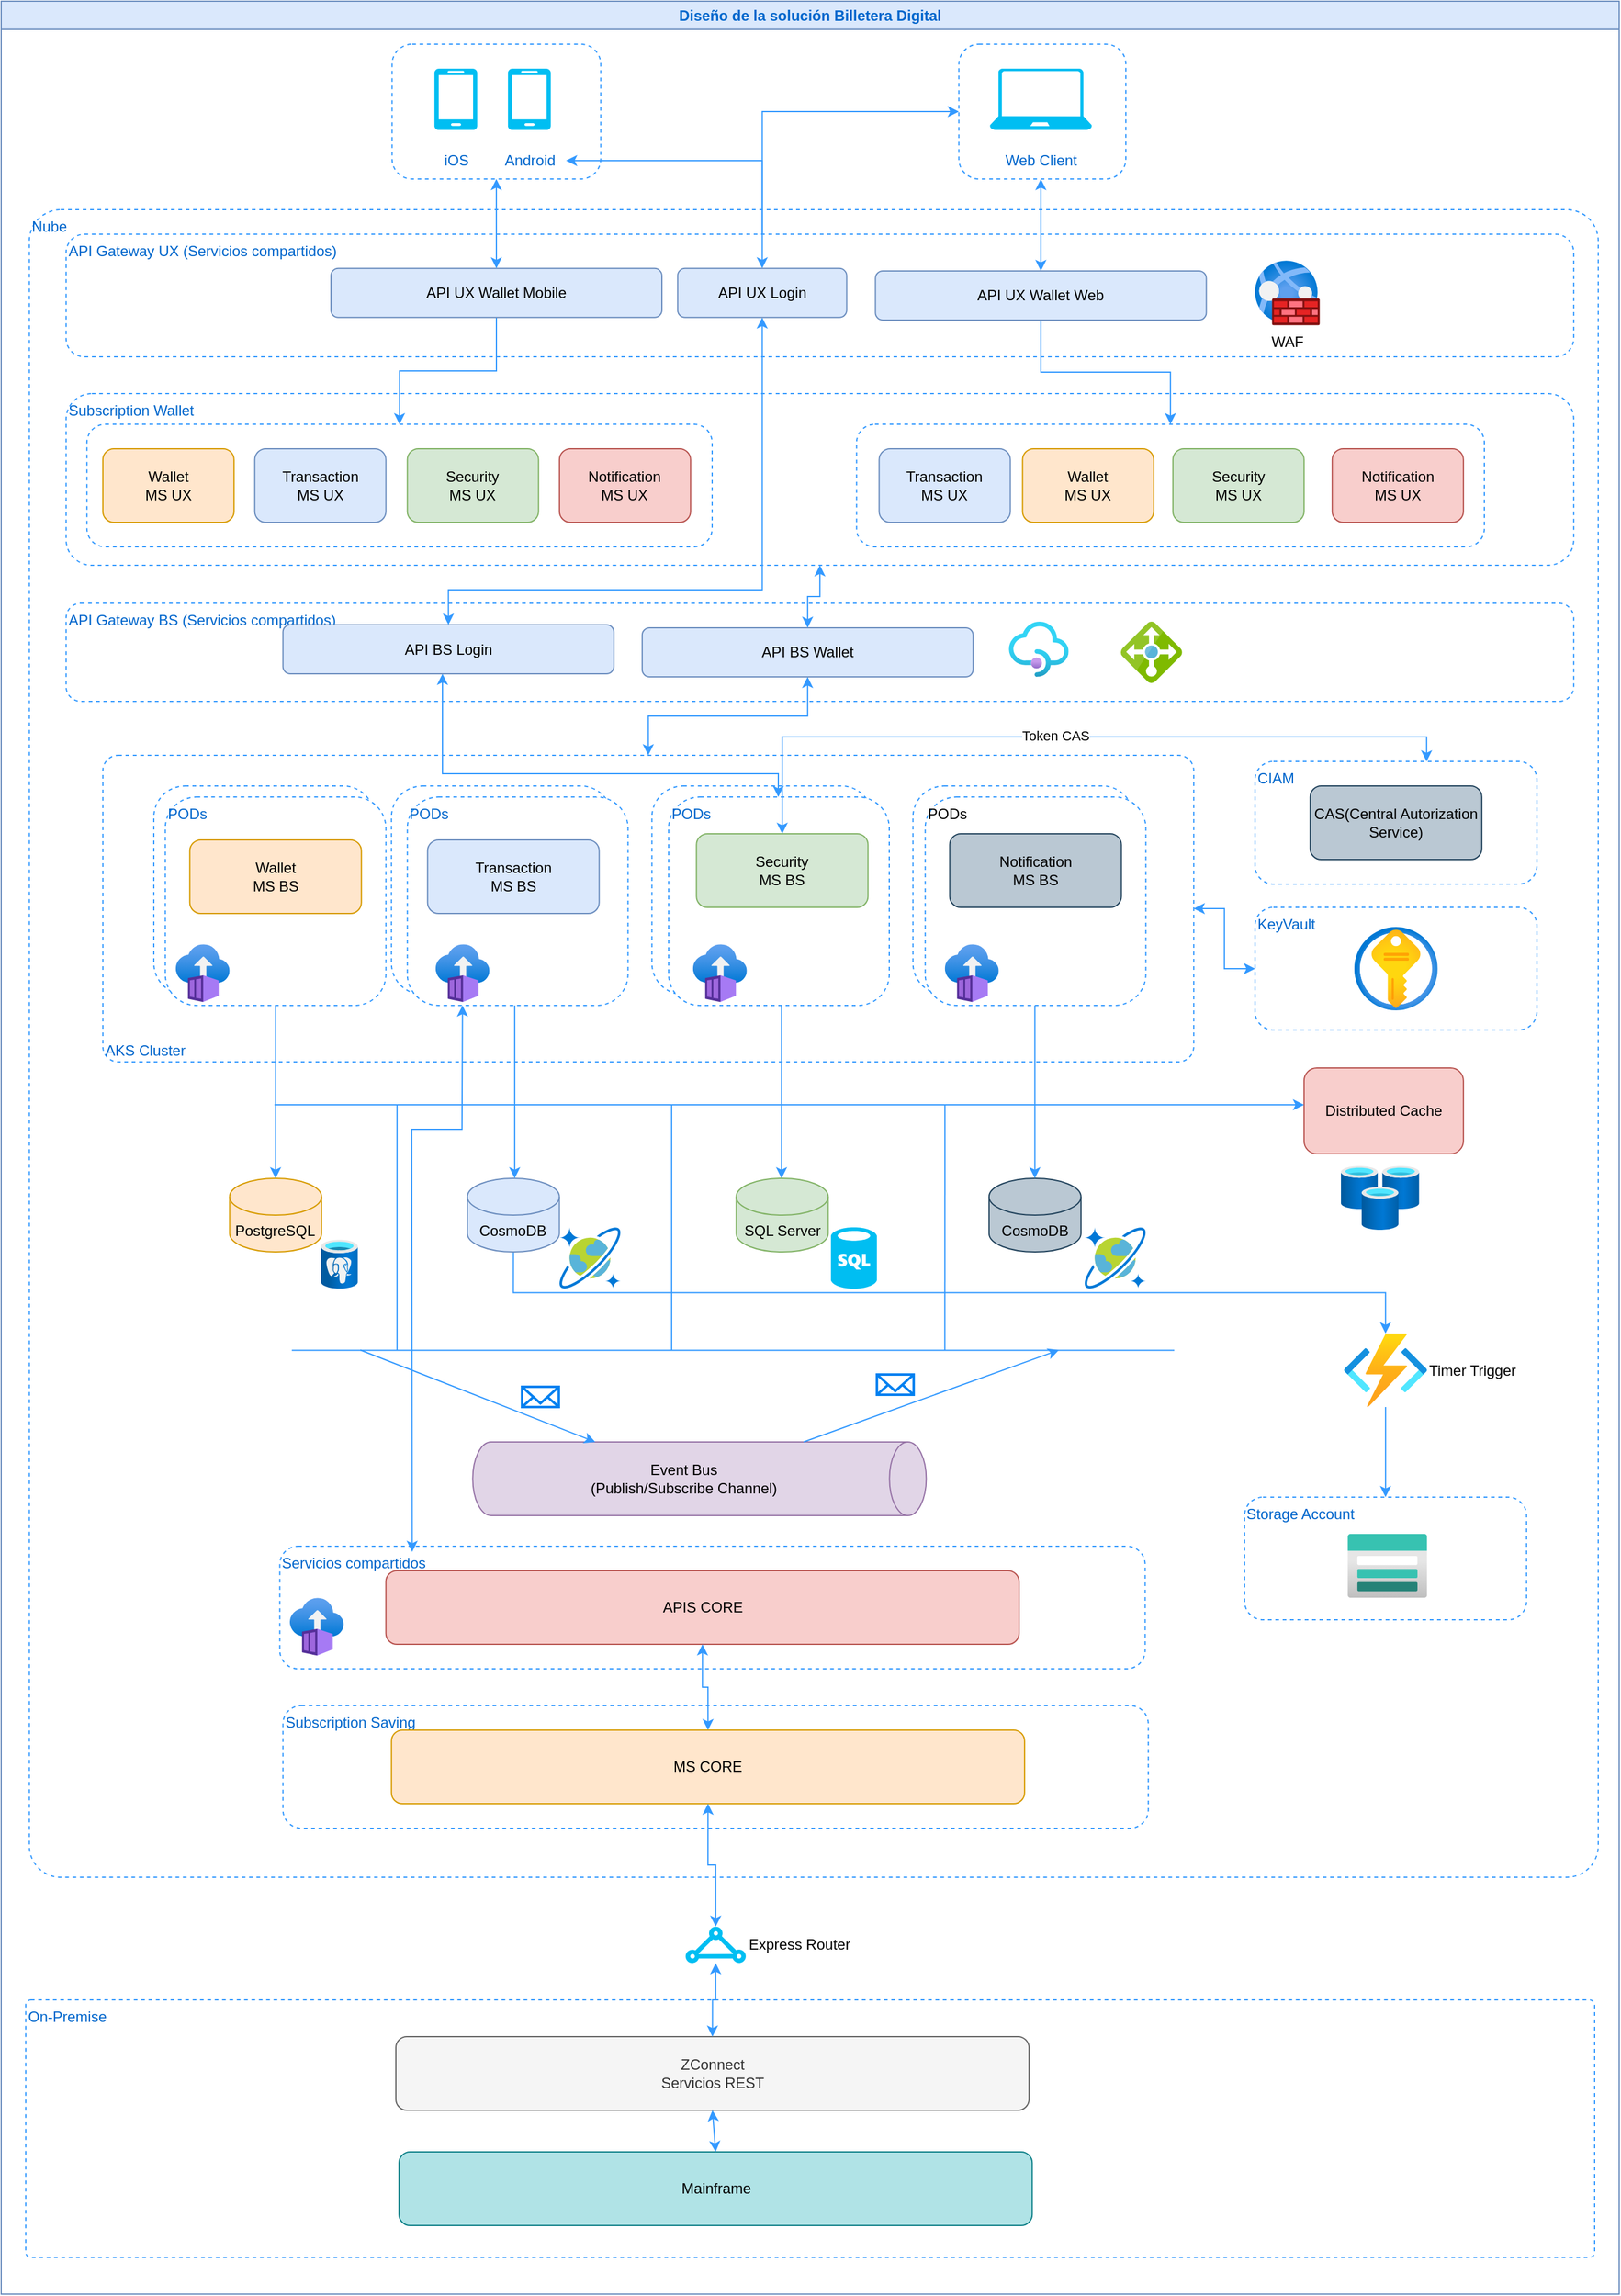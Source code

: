 <mxfile>
    <diagram name="Página-1" id="RIEEq9NSBeRir77tMhl3">
        <mxGraphModel dx="2555" dy="1030" grid="1" gridSize="10" guides="1" tooltips="1" connect="1" arrows="1" fold="1" page="1" pageScale="1" pageWidth="827" pageHeight="1169" math="0" shadow="0">
            <root>
                <mxCell id="0"/>
                <mxCell id="1" parent="0"/>
                <mxCell id="RMw8YCrxrhKPK7vOaBMo-37" value="Nube" style="rounded=1;whiteSpace=wrap;html=1;align=left;verticalAlign=top;fontColor=#0066CC;dashed=1;strokeColor=#3399FF;arcSize=2;" parent="1" vertex="1">
                    <mxGeometry x="32.92" y="180" width="1280" height="1360" as="geometry"/>
                </mxCell>
                <mxCell id="RMw8YCrxrhKPK7vOaBMo-17" value="Subscription Wallet" style="rounded=1;whiteSpace=wrap;html=1;align=left;verticalAlign=top;fontColor=#0066CC;dashed=1;strokeColor=#3399FF;" parent="1" vertex="1">
                    <mxGeometry x="62.92" y="330" width="1230" height="140" as="geometry"/>
                </mxCell>
                <mxCell id="RMw8YCrxrhKPK7vOaBMo-154" value="" style="rounded=1;whiteSpace=wrap;html=1;strokeColor=#3399FF;dashed=1;" parent="1" vertex="1">
                    <mxGeometry x="707.84" y="355" width="512.16" height="100" as="geometry"/>
                </mxCell>
                <mxCell id="RMw8YCrxrhKPK7vOaBMo-153" value="" style="rounded=1;whiteSpace=wrap;html=1;strokeColor=#3399FF;dashed=1;align=left;" parent="1" vertex="1">
                    <mxGeometry x="79.92" y="355" width="510.08" height="100" as="geometry"/>
                </mxCell>
                <mxCell id="RMw8YCrxrhKPK7vOaBMo-118" style="edgeStyle=orthogonalEdgeStyle;rounded=0;orthogonalLoop=1;jettySize=auto;html=1;exitX=0;exitY=0.5;exitDx=0;exitDy=0;entryX=1;entryY=0.5;entryDx=0;entryDy=0;startArrow=classic;startFill=1;strokeColor=#3399FF;" parent="1" source="RMw8YCrxrhKPK7vOaBMo-117" target="RMw8YCrxrhKPK7vOaBMo-61" edge="1">
                    <mxGeometry relative="1" as="geometry"/>
                </mxCell>
                <mxCell id="RMw8YCrxrhKPK7vOaBMo-117" value="KeyVault" style="rounded=1;whiteSpace=wrap;html=1;align=left;verticalAlign=top;fontColor=#0066CC;dashed=1;strokeColor=#3399FF;fillColor=default;" parent="1" vertex="1">
                    <mxGeometry x="1032.92" y="749" width="230" height="100" as="geometry"/>
                </mxCell>
                <mxCell id="RMw8YCrxrhKPK7vOaBMo-61" value="AKS Cluster" style="rounded=1;whiteSpace=wrap;html=1;align=left;verticalAlign=bottom;fontColor=#0066CC;dashed=1;strokeColor=#3399FF;arcSize=5;" parent="1" vertex="1">
                    <mxGeometry x="92.92" y="625" width="890" height="250" as="geometry"/>
                </mxCell>
                <mxCell id="RMw8YCrxrhKPK7vOaBMo-60" value="" style="rounded=1;whiteSpace=wrap;html=1;align=left;verticalAlign=top;fontColor=#0066CC;dashed=1;strokeColor=#3399FF;fillColor=none;" parent="1" vertex="1">
                    <mxGeometry x="134.5" y="650" width="180" height="170" as="geometry"/>
                </mxCell>
                <mxCell id="RMw8YCrxrhKPK7vOaBMo-59" value="" style="rounded=1;whiteSpace=wrap;html=1;align=left;verticalAlign=top;fontColor=#0066CC;dashed=1;strokeColor=#3399FF;fillColor=none;" parent="1" vertex="1">
                    <mxGeometry x="328.34" y="650" width="180" height="170" as="geometry"/>
                </mxCell>
                <mxCell id="RMw8YCrxrhKPK7vOaBMo-58" value="" style="rounded=1;whiteSpace=wrap;html=1;align=left;verticalAlign=top;fontColor=#0066CC;dashed=1;strokeColor=#3399FF;fillColor=none;" parent="1" vertex="1">
                    <mxGeometry x="540.84" y="650" width="180" height="170" as="geometry"/>
                </mxCell>
                <mxCell id="RMw8YCrxrhKPK7vOaBMo-57" value="" style="rounded=1;whiteSpace=wrap;html=1;align=left;verticalAlign=top;fontColor=#0066CC;dashed=1;strokeColor=#3399FF;fillColor=none;" parent="1" vertex="1">
                    <mxGeometry x="753.84" y="650" width="180" height="170" as="geometry"/>
                </mxCell>
                <mxCell id="RMw8YCrxrhKPK7vOaBMo-48" value="PODs" style="rounded=1;whiteSpace=wrap;html=1;align=left;verticalAlign=top;fontColor=#0066CC;dashed=1;strokeColor=#3399FF;fillColor=#FFFFFF;" parent="1" vertex="1">
                    <mxGeometry x="554.5" y="659" width="180" height="170" as="geometry"/>
                </mxCell>
                <mxCell id="RMw8YCrxrhKPK7vOaBMo-49" value="PODs" style="rounded=1;whiteSpace=wrap;html=1;align=left;verticalAlign=top;dashed=1;strokeColor=#3399ff;" parent="1" vertex="1">
                    <mxGeometry x="763.84" y="659" width="180" height="170" as="geometry"/>
                </mxCell>
                <mxCell id="RMw8YCrxrhKPK7vOaBMo-47" value="PODs" style="rounded=1;whiteSpace=wrap;html=1;align=left;verticalAlign=top;fontColor=#0066CC;dashed=1;strokeColor=#3399FF;fillColor=default;" parent="1" vertex="1">
                    <mxGeometry x="341.34" y="659" width="180" height="170" as="geometry"/>
                </mxCell>
                <mxCell id="RMw8YCrxrhKPK7vOaBMo-46" value="PODs" style="rounded=1;whiteSpace=wrap;html=1;align=left;verticalAlign=top;fontColor=#0066CC;dashed=1;strokeColor=#3399FF;fillColor=default;" parent="1" vertex="1">
                    <mxGeometry x="143.84" y="659" width="180" height="170" as="geometry"/>
                </mxCell>
                <mxCell id="RMw8YCrxrhKPK7vOaBMo-1" value="" style="rounded=1;whiteSpace=wrap;html=1;fontColor=#00FF80;strokeColor=#3399FF;strokeWidth=1;dashed=1;" parent="1" vertex="1">
                    <mxGeometry x="328.84" y="45" width="170.32" height="110" as="geometry"/>
                </mxCell>
                <mxCell id="RMw8YCrxrhKPK7vOaBMo-5" value="iOS" style="text;html=1;align=center;verticalAlign=middle;resizable=0;points=[];autosize=1;strokeColor=none;fillColor=none;fontColor=#0066CC;" parent="1" vertex="1">
                    <mxGeometry x="360.84" y="125" width="40" height="30" as="geometry"/>
                </mxCell>
                <mxCell id="RMw8YCrxrhKPK7vOaBMo-176" style="edgeStyle=orthogonalEdgeStyle;rounded=0;orthogonalLoop=1;jettySize=auto;html=1;startArrow=classic;startFill=1;strokeColor=#3399FF;" parent="1" source="RMw8YCrxrhKPK7vOaBMo-9" target="RMw8YCrxrhKPK7vOaBMo-169" edge="1">
                    <mxGeometry relative="1" as="geometry"/>
                </mxCell>
                <mxCell id="RMw8YCrxrhKPK7vOaBMo-9" value="Android" style="text;html=1;align=center;verticalAlign=middle;resizable=0;points=[];autosize=1;strokeColor=none;fillColor=none;fontColor=#0066CC;" parent="1" vertex="1">
                    <mxGeometry x="410.84" y="125" width="60" height="30" as="geometry"/>
                </mxCell>
                <mxCell id="RMw8YCrxrhKPK7vOaBMo-10" value="" style="verticalLabelPosition=bottom;html=1;verticalAlign=top;align=center;strokeColor=none;fillColor=#00BEF2;shape=mxgraph.azure.mobile;pointerEvents=1;" parent="1" vertex="1">
                    <mxGeometry x="363.34" y="65" width="35" height="50" as="geometry"/>
                </mxCell>
                <mxCell id="RMw8YCrxrhKPK7vOaBMo-11" value="" style="verticalLabelPosition=bottom;html=1;verticalAlign=top;align=center;strokeColor=none;fillColor=#00BEF2;shape=mxgraph.azure.mobile;pointerEvents=1;" parent="1" vertex="1">
                    <mxGeometry x="423.34" y="65" width="35" height="50" as="geometry"/>
                </mxCell>
                <mxCell id="RMw8YCrxrhKPK7vOaBMo-16" value="API Gateway UX (Servicios compartidos)" style="rounded=1;whiteSpace=wrap;html=1;align=left;verticalAlign=top;fontColor=#0066CC;dashed=1;strokeColor=#3399FF;" parent="1" vertex="1">
                    <mxGeometry x="62.92" y="200" width="1230" height="100" as="geometry"/>
                </mxCell>
                <mxCell id="RMw8YCrxrhKPK7vOaBMo-165" style="edgeStyle=orthogonalEdgeStyle;rounded=0;orthogonalLoop=1;jettySize=auto;html=1;exitX=0.5;exitY=1;exitDx=0;exitDy=0;strokeColor=#3399FF;" parent="1" source="RMw8YCrxrhKPK7vOaBMo-14" target="RMw8YCrxrhKPK7vOaBMo-153" edge="1">
                    <mxGeometry relative="1" as="geometry"/>
                </mxCell>
                <mxCell id="RMw8YCrxrhKPK7vOaBMo-14" value="API UX Wallet Mobile" style="rounded=1;whiteSpace=wrap;html=1;fillColor=#dae8fc;strokeColor=#6c8ebf;" parent="1" vertex="1">
                    <mxGeometry x="279" y="227.92" width="270" height="40" as="geometry"/>
                </mxCell>
                <mxCell id="RMw8YCrxrhKPK7vOaBMo-20" value="Wallet&lt;div&gt;MS UX&lt;/div&gt;" style="rounded=1;whiteSpace=wrap;html=1;fillColor=#ffe6cc;strokeColor=#d79b00;" parent="1" vertex="1">
                    <mxGeometry x="843.26" y="375" width="107" height="60" as="geometry"/>
                </mxCell>
                <mxCell id="RMw8YCrxrhKPK7vOaBMo-21" value="Transaction&lt;div&gt;MS UX&lt;/div&gt;" style="rounded=1;whiteSpace=wrap;html=1;fillColor=#dae8fc;strokeColor=#6c8ebf;" parent="1" vertex="1">
                    <mxGeometry x="726.26" y="375" width="107" height="60" as="geometry"/>
                </mxCell>
                <mxCell id="RMw8YCrxrhKPK7vOaBMo-23" value="Notification&lt;div&gt;&lt;span style=&quot;background-color: initial;&quot;&gt;MS UX&lt;/span&gt;&lt;/div&gt;" style="rounded=1;whiteSpace=wrap;html=1;fillColor=#f8cecc;strokeColor=#b85450;" parent="1" vertex="1">
                    <mxGeometry x="1095.92" y="375" width="107" height="60" as="geometry"/>
                </mxCell>
                <mxCell id="RMw8YCrxrhKPK7vOaBMo-34" value="API Gateway BS (Servicios compartidos)" style="rounded=1;whiteSpace=wrap;html=1;align=left;verticalAlign=top;fontColor=#0066CC;dashed=1;strokeColor=#3399FF;" parent="1" vertex="1">
                    <mxGeometry x="62.92" y="501" width="1230" height="80" as="geometry"/>
                </mxCell>
                <mxCell id="RMw8YCrxrhKPK7vOaBMo-35" value="" style="image;aspect=fixed;html=1;points=[];align=center;fontSize=12;image=img/lib/azure2/app_services/API_Management_Services.svg;" parent="1" vertex="1">
                    <mxGeometry x="832.09" y="516" width="48.75" height="45" as="geometry"/>
                </mxCell>
                <mxCell id="RMw8YCrxrhKPK7vOaBMo-168" style="edgeStyle=orthogonalEdgeStyle;rounded=0;orthogonalLoop=1;jettySize=auto;html=1;startArrow=classic;startFill=1;strokeColor=#3399FF;" parent="1" source="RMw8YCrxrhKPK7vOaBMo-36" target="RMw8YCrxrhKPK7vOaBMo-61" edge="1">
                    <mxGeometry relative="1" as="geometry"/>
                </mxCell>
                <mxCell id="RMw8YCrxrhKPK7vOaBMo-36" value="API BS Wallet" style="rounded=1;whiteSpace=wrap;html=1;fillColor=#dae8fc;strokeColor=#6c8ebf;" parent="1" vertex="1">
                    <mxGeometry x="532.92" y="521" width="270" height="40" as="geometry"/>
                </mxCell>
                <mxCell id="RMw8YCrxrhKPK7vOaBMo-38" value="Wallet&lt;div&gt;MS BS&lt;/div&gt;" style="rounded=1;whiteSpace=wrap;html=1;fillColor=#ffe6cc;strokeColor=#d79b00;" parent="1" vertex="1">
                    <mxGeometry x="163.84" y="694" width="140" height="60" as="geometry"/>
                </mxCell>
                <mxCell id="RMw8YCrxrhKPK7vOaBMo-39" value="Transaction&lt;div&gt;MS BS&lt;/div&gt;" style="rounded=1;whiteSpace=wrap;html=1;fillColor=#dae8fc;strokeColor=#6c8ebf;" parent="1" vertex="1">
                    <mxGeometry x="357.84" y="694" width="140" height="60" as="geometry"/>
                </mxCell>
                <mxCell id="RMw8YCrxrhKPK7vOaBMo-114" style="edgeStyle=orthogonalEdgeStyle;rounded=0;orthogonalLoop=1;jettySize=auto;html=1;startArrow=classic;startFill=1;strokeColor=#3399FF;" parent="1" source="RMw8YCrxrhKPK7vOaBMo-40" target="RMw8YCrxrhKPK7vOaBMo-110" edge="1">
                    <mxGeometry relative="1" as="geometry">
                        <Array as="points">
                            <mxPoint x="646.92" y="610"/>
                            <mxPoint x="1172.92" y="610"/>
                        </Array>
                    </mxGeometry>
                </mxCell>
                <mxCell id="RMw8YCrxrhKPK7vOaBMo-119" value="Token CAS" style="edgeLabel;html=1;align=center;verticalAlign=middle;resizable=0;points=[];" parent="RMw8YCrxrhKPK7vOaBMo-114" vertex="1" connectable="0">
                    <mxGeometry x="-0.033" y="1" relative="1" as="geometry">
                        <mxPoint as="offset"/>
                    </mxGeometry>
                </mxCell>
                <mxCell id="RMw8YCrxrhKPK7vOaBMo-40" value="Security&lt;div&gt;MS BS&lt;/div&gt;" style="rounded=1;whiteSpace=wrap;html=1;fillColor=#d5e8d4;strokeColor=#82b366;" parent="1" vertex="1">
                    <mxGeometry x="577.18" y="689" width="140" height="60" as="geometry"/>
                </mxCell>
                <mxCell id="RMw8YCrxrhKPK7vOaBMo-41" value="Notification&lt;div&gt;&lt;span style=&quot;background-color: initial;&quot;&gt;MS BS&lt;/span&gt;&lt;/div&gt;" style="rounded=1;whiteSpace=wrap;html=1;fillColor=#bac8d3;strokeColor=#23445d;" parent="1" vertex="1">
                    <mxGeometry x="783.84" y="689" width="140" height="60" as="geometry"/>
                </mxCell>
                <mxCell id="RMw8YCrxrhKPK7vOaBMo-42" value="PostgreSQL" style="shape=cylinder3;whiteSpace=wrap;html=1;boundedLbl=1;backgroundOutline=1;size=15;fillColor=#ffe6cc;strokeColor=#d79b00;" parent="1" vertex="1">
                    <mxGeometry x="196.34" y="970" width="75" height="60" as="geometry"/>
                </mxCell>
                <mxCell id="RMw8YCrxrhKPK7vOaBMo-127" style="edgeStyle=orthogonalEdgeStyle;rounded=0;orthogonalLoop=1;jettySize=auto;html=1;exitX=0.5;exitY=1;exitDx=0;exitDy=0;exitPerimeter=0;fontColor=#3399FF;strokeColor=#3399FF;" parent="1" source="RMw8YCrxrhKPK7vOaBMo-43" target="RMw8YCrxrhKPK7vOaBMo-122" edge="1">
                    <mxGeometry relative="1" as="geometry"/>
                </mxCell>
                <mxCell id="RMw8YCrxrhKPK7vOaBMo-43" value="CosmoDB" style="shape=cylinder3;whiteSpace=wrap;html=1;boundedLbl=1;backgroundOutline=1;size=15;fillColor=#dae8fc;strokeColor=#6c8ebf;" parent="1" vertex="1">
                    <mxGeometry x="390.34" y="970" width="75" height="60" as="geometry"/>
                </mxCell>
                <mxCell id="RMw8YCrxrhKPK7vOaBMo-44" value="SQL Server" style="shape=cylinder3;whiteSpace=wrap;html=1;boundedLbl=1;backgroundOutline=1;size=15;fillColor=#d5e8d4;strokeColor=#82b366;" parent="1" vertex="1">
                    <mxGeometry x="609.68" y="970" width="75" height="60" as="geometry"/>
                </mxCell>
                <mxCell id="RMw8YCrxrhKPK7vOaBMo-45" value="CosmoDB" style="shape=cylinder3;whiteSpace=wrap;html=1;boundedLbl=1;backgroundOutline=1;size=15;fillColor=#bac8d3;strokeColor=#23445d;" parent="1" vertex="1">
                    <mxGeometry x="815.92" y="970" width="75" height="60" as="geometry"/>
                </mxCell>
                <mxCell id="RMw8YCrxrhKPK7vOaBMo-50" value="" style="image;aspect=fixed;html=1;points=[];align=center;fontSize=12;image=img/lib/azure2/containers/Container_Instances.svg;" parent="1" vertex="1">
                    <mxGeometry x="152.34" y="779" width="44" height="47.44" as="geometry"/>
                </mxCell>
                <mxCell id="RMw8YCrxrhKPK7vOaBMo-51" value="" style="image;aspect=fixed;html=1;points=[];align=center;fontSize=12;image=img/lib/azure2/containers/Container_Instances.svg;" parent="1" vertex="1">
                    <mxGeometry x="364.34" y="779" width="44" height="47.44" as="geometry"/>
                </mxCell>
                <mxCell id="RMw8YCrxrhKPK7vOaBMo-52" value="" style="image;aspect=fixed;html=1;points=[];align=center;fontSize=12;image=img/lib/azure2/containers/Container_Instances.svg;" parent="1" vertex="1">
                    <mxGeometry x="574.34" y="779" width="44" height="47.44" as="geometry"/>
                </mxCell>
                <mxCell id="RMw8YCrxrhKPK7vOaBMo-53" value="" style="image;aspect=fixed;html=1;points=[];align=center;fontSize=12;image=img/lib/azure2/containers/Container_Instances.svg;" parent="1" vertex="1">
                    <mxGeometry x="779.84" y="779" width="44" height="47.44" as="geometry"/>
                </mxCell>
                <mxCell id="RMw8YCrxrhKPK7vOaBMo-62" value="Event Bus&lt;div&gt;(Publish/Subscribe Channel)&lt;/div&gt;" style="shape=cylinder3;whiteSpace=wrap;html=1;boundedLbl=1;backgroundOutline=1;size=15;rotation=90;horizontal=0;fillColor=#e1d5e7;strokeColor=#9673a6;" parent="1" vertex="1">
                    <mxGeometry x="549.68" y="1030" width="60" height="370" as="geometry"/>
                </mxCell>
                <mxCell id="RMw8YCrxrhKPK7vOaBMo-63" value="Distributed Cache" style="rounded=1;whiteSpace=wrap;html=1;fillColor=#f8cecc;strokeColor=#b85450;" parent="1" vertex="1">
                    <mxGeometry x="1072.92" y="880" width="130" height="70" as="geometry"/>
                </mxCell>
                <mxCell id="RMw8YCrxrhKPK7vOaBMo-65" value="" style="image;aspect=fixed;html=1;points=[];align=center;fontSize=12;image=img/lib/azure2/databases/Cache_Redis.svg;" parent="1" vertex="1">
                    <mxGeometry x="1102.92" y="960" width="64" height="52" as="geometry"/>
                </mxCell>
                <mxCell id="RMw8YCrxrhKPK7vOaBMo-71" value="" style="endArrow=classic;html=1;rounded=0;entryX=0;entryY=0.5;entryDx=0;entryDy=0;strokeColor=#3399FF;" parent="1" edge="1">
                    <mxGeometry width="50" height="50" relative="1" as="geometry">
                        <mxPoint x="232.92" y="910" as="sourcePoint"/>
                        <mxPoint x="1072.92" y="910" as="targetPoint"/>
                    </mxGeometry>
                </mxCell>
                <mxCell id="RMw8YCrxrhKPK7vOaBMo-73" style="edgeStyle=orthogonalEdgeStyle;rounded=0;orthogonalLoop=1;jettySize=auto;html=1;exitX=0.5;exitY=1;exitDx=0;exitDy=0;entryX=0.5;entryY=0;entryDx=0;entryDy=0;entryPerimeter=0;strokeColor=#3399FF;" parent="1" source="RMw8YCrxrhKPK7vOaBMo-46" target="RMw8YCrxrhKPK7vOaBMo-42" edge="1">
                    <mxGeometry relative="1" as="geometry"/>
                </mxCell>
                <mxCell id="RMw8YCrxrhKPK7vOaBMo-75" style="edgeStyle=orthogonalEdgeStyle;rounded=0;orthogonalLoop=1;jettySize=auto;html=1;exitX=0.5;exitY=1;exitDx=0;exitDy=0;entryX=0.5;entryY=0;entryDx=0;entryDy=0;entryPerimeter=0;strokeColor=#3399FF;" parent="1" edge="1">
                    <mxGeometry relative="1" as="geometry">
                        <mxPoint x="428.92" y="829" as="sourcePoint"/>
                        <mxPoint x="428.92" y="970" as="targetPoint"/>
                    </mxGeometry>
                </mxCell>
                <mxCell id="RMw8YCrxrhKPK7vOaBMo-77" style="edgeStyle=orthogonalEdgeStyle;rounded=0;orthogonalLoop=1;jettySize=auto;html=1;exitX=0.5;exitY=1;exitDx=0;exitDy=0;entryX=0.5;entryY=0;entryDx=0;entryDy=0;entryPerimeter=0;strokeColor=#3399FF;" parent="1" edge="1">
                    <mxGeometry relative="1" as="geometry">
                        <mxPoint x="646.65" y="829" as="sourcePoint"/>
                        <mxPoint x="646.65" y="970" as="targetPoint"/>
                    </mxGeometry>
                </mxCell>
                <mxCell id="RMw8YCrxrhKPK7vOaBMo-78" style="edgeStyle=orthogonalEdgeStyle;rounded=0;orthogonalLoop=1;jettySize=auto;html=1;exitX=0.5;exitY=1;exitDx=0;exitDy=0;entryX=0.5;entryY=0;entryDx=0;entryDy=0;entryPerimeter=0;strokeColor=#3399FF;" parent="1" edge="1">
                    <mxGeometry relative="1" as="geometry">
                        <mxPoint x="853.31" y="829" as="sourcePoint"/>
                        <mxPoint x="853.31" y="970" as="targetPoint"/>
                    </mxGeometry>
                </mxCell>
                <mxCell id="RMw8YCrxrhKPK7vOaBMo-79" value="" style="image;aspect=fixed;html=1;points=[];align=center;fontSize=12;image=img/lib/azure2/databases/Azure_Database_PostgreSQL_Server.svg;" parent="1" vertex="1">
                    <mxGeometry x="270.92" y="1020" width="30" height="40" as="geometry"/>
                </mxCell>
                <mxCell id="RMw8YCrxrhKPK7vOaBMo-80" value="" style="image;sketch=0;aspect=fixed;html=1;points=[];align=center;fontSize=12;image=img/lib/mscae/CosmosDB.svg;" parent="1" vertex="1">
                    <mxGeometry x="465.34" y="1010" width="50" height="50" as="geometry"/>
                </mxCell>
                <mxCell id="RMw8YCrxrhKPK7vOaBMo-81" value="" style="image;sketch=0;aspect=fixed;html=1;points=[];align=center;fontSize=12;image=img/lib/mscae/CosmosDB.svg;" parent="1" vertex="1">
                    <mxGeometry x="893.84" y="1010" width="50" height="50" as="geometry"/>
                </mxCell>
                <mxCell id="RMw8YCrxrhKPK7vOaBMo-82" value="" style="verticalLabelPosition=bottom;html=1;verticalAlign=top;align=center;strokeColor=none;fillColor=#00BEF2;shape=mxgraph.azure.sql_database;" parent="1" vertex="1">
                    <mxGeometry x="686.92" y="1010" width="37.5" height="50" as="geometry"/>
                </mxCell>
                <mxCell id="RMw8YCrxrhKPK7vOaBMo-83" value="" style="endArrow=none;html=1;rounded=0;exitX=0.748;exitY=0.754;exitDx=0;exitDy=0;exitPerimeter=0;entryX=0.143;entryY=0.754;entryDx=0;entryDy=0;entryPerimeter=0;strokeColor=#3399FF;" parent="1" edge="1">
                    <mxGeometry width="50" height="50" relative="1" as="geometry">
                        <mxPoint x="967.04" y="1110.26" as="sourcePoint"/>
                        <mxPoint x="247.09" y="1110.26" as="targetPoint"/>
                    </mxGeometry>
                </mxCell>
                <mxCell id="RMw8YCrxrhKPK7vOaBMo-84" value="" style="endArrow=classic;html=1;rounded=0;entryX=0;entryY=0;entryDx=0;entryDy=270;entryPerimeter=0;strokeColor=#3399FF;" parent="1" target="RMw8YCrxrhKPK7vOaBMo-62" edge="1">
                    <mxGeometry width="50" height="50" relative="1" as="geometry">
                        <mxPoint x="302.92" y="1110" as="sourcePoint"/>
                        <mxPoint x="612.92" y="1000" as="targetPoint"/>
                    </mxGeometry>
                </mxCell>
                <mxCell id="RMw8YCrxrhKPK7vOaBMo-85" value="" style="endArrow=classic;html=1;rounded=0;exitX=0;exitY=0;exitDx=0;exitDy=100;exitPerimeter=0;strokeColor=#3399FF;" parent="1" source="RMw8YCrxrhKPK7vOaBMo-62" edge="1">
                    <mxGeometry width="50" height="50" relative="1" as="geometry">
                        <mxPoint x="562.92" y="1050" as="sourcePoint"/>
                        <mxPoint x="872.92" y="1110" as="targetPoint"/>
                    </mxGeometry>
                </mxCell>
                <mxCell id="RMw8YCrxrhKPK7vOaBMo-90" value="" style="endArrow=none;html=1;rounded=0;jumpSize=6;strokeColor=#3399FF;" parent="1" edge="1">
                    <mxGeometry width="50" height="50" relative="1" as="geometry">
                        <mxPoint x="332.92" y="1110" as="sourcePoint"/>
                        <mxPoint x="332.92" y="910" as="targetPoint"/>
                    </mxGeometry>
                </mxCell>
                <mxCell id="RMw8YCrxrhKPK7vOaBMo-91" value="" style="endArrow=none;html=1;rounded=0;strokeColor=#3399FF;" parent="1" edge="1">
                    <mxGeometry width="50" height="50" relative="1" as="geometry">
                        <mxPoint x="556.92" y="1110" as="sourcePoint"/>
                        <mxPoint x="556.92" y="910" as="targetPoint"/>
                    </mxGeometry>
                </mxCell>
                <mxCell id="RMw8YCrxrhKPK7vOaBMo-92" value="" style="endArrow=none;html=1;rounded=0;strokeColor=#3399FF;" parent="1" edge="1">
                    <mxGeometry width="50" height="50" relative="1" as="geometry">
                        <mxPoint x="779.84" y="1110" as="sourcePoint"/>
                        <mxPoint x="779.92" y="910" as="targetPoint"/>
                    </mxGeometry>
                </mxCell>
                <mxCell id="RMw8YCrxrhKPK7vOaBMo-95" value="" style="html=1;verticalLabelPosition=bottom;align=center;labelBackgroundColor=#ffffff;verticalAlign=top;strokeWidth=2;strokeColor=#0080F0;shadow=0;dashed=0;shape=mxgraph.ios7.icons.mail;" parent="1" vertex="1">
                    <mxGeometry x="434.92" y="1140" width="30" height="16.5" as="geometry"/>
                </mxCell>
                <mxCell id="RMw8YCrxrhKPK7vOaBMo-96" value="" style="html=1;verticalLabelPosition=bottom;align=center;labelBackgroundColor=#ffffff;verticalAlign=top;strokeWidth=2;strokeColor=#0080F0;shadow=0;dashed=0;shape=mxgraph.ios7.icons.mail;" parent="1" vertex="1">
                    <mxGeometry x="724.42" y="1130" width="30" height="16.5" as="geometry"/>
                </mxCell>
                <mxCell id="RMw8YCrxrhKPK7vOaBMo-97" value="On-Premise" style="rounded=1;whiteSpace=wrap;html=1;align=left;verticalAlign=top;fontColor=#0066CC;dashed=1;strokeColor=#3399FF;arcSize=2;" parent="1" vertex="1">
                    <mxGeometry x="30" y="1640" width="1280" height="210" as="geometry"/>
                </mxCell>
                <mxCell id="RMw8YCrxrhKPK7vOaBMo-98" value="Servicios compartidos" style="rounded=1;whiteSpace=wrap;html=1;align=left;verticalAlign=top;fontColor=#0066CC;dashed=1;strokeColor=#3399FF;fillColor=default;" parent="1" vertex="1">
                    <mxGeometry x="237.26" y="1270" width="706" height="100" as="geometry"/>
                </mxCell>
                <mxCell id="RMw8YCrxrhKPK7vOaBMo-99" value="APIS CORE" style="rounded=1;whiteSpace=wrap;html=1;fillColor=#f8cecc;strokeColor=#b85450;" parent="1" vertex="1">
                    <mxGeometry x="323.84" y="1290" width="516.58" height="60" as="geometry"/>
                </mxCell>
                <mxCell id="RMw8YCrxrhKPK7vOaBMo-100" value="" style="image;aspect=fixed;html=1;points=[];align=center;fontSize=12;image=img/lib/azure2/containers/Container_Instances.svg;" parent="1" vertex="1">
                    <mxGeometry x="245.42" y="1312" width="44" height="47.44" as="geometry"/>
                </mxCell>
                <mxCell id="RMw8YCrxrhKPK7vOaBMo-102" value="" style="endArrow=classic;startArrow=classic;html=1;rounded=0;entryX=0.25;entryY=1;entryDx=0;entryDy=0;exitX=0.153;exitY=0.046;exitDx=0;exitDy=0;exitPerimeter=0;strokeColor=#3399FF;" parent="1" source="RMw8YCrxrhKPK7vOaBMo-98" target="RMw8YCrxrhKPK7vOaBMo-47" edge="1">
                    <mxGeometry width="50" height="50" relative="1" as="geometry">
                        <mxPoint x="682.92" y="1070" as="sourcePoint"/>
                        <mxPoint x="732.92" y="1020" as="targetPoint"/>
                        <Array as="points">
                            <mxPoint x="344.92" y="930"/>
                            <mxPoint x="385.92" y="930"/>
                        </Array>
                    </mxGeometry>
                </mxCell>
                <mxCell id="RMw8YCrxrhKPK7vOaBMo-103" value="ZConnect&lt;div&gt;Servicios REST&lt;/div&gt;" style="rounded=1;whiteSpace=wrap;html=1;fillColor=#f5f5f5;strokeColor=#666666;fontColor=#333333;" parent="1" vertex="1">
                    <mxGeometry x="331.97" y="1670" width="516.58" height="60" as="geometry"/>
                </mxCell>
                <mxCell id="RMw8YCrxrhKPK7vOaBMo-104" value="Mainframe" style="rounded=1;whiteSpace=wrap;html=1;fillColor=#b0e3e6;strokeColor=#0e8088;" parent="1" vertex="1">
                    <mxGeometry x="334.55" y="1764" width="516.58" height="60" as="geometry"/>
                </mxCell>
                <mxCell id="RMw8YCrxrhKPK7vOaBMo-105" value="" style="endArrow=classic;startArrow=classic;html=1;rounded=0;entryX=0.5;entryY=0;entryDx=0;entryDy=0;exitX=0.5;exitY=1;exitDx=0;exitDy=0;strokeColor=#3399FF;" parent="1" source="RMw8YCrxrhKPK7vOaBMo-103" target="RMw8YCrxrhKPK7vOaBMo-104" edge="1">
                    <mxGeometry width="50" height="50" relative="1" as="geometry">
                        <mxPoint x="682.92" y="1520" as="sourcePoint"/>
                        <mxPoint x="732.92" y="1470" as="targetPoint"/>
                    </mxGeometry>
                </mxCell>
                <mxCell id="RMw8YCrxrhKPK7vOaBMo-110" value="CIAM" style="rounded=1;whiteSpace=wrap;html=1;align=left;verticalAlign=top;fontColor=#0066CC;dashed=1;strokeColor=#3399FF;fillColor=default;" parent="1" vertex="1">
                    <mxGeometry x="1032.92" y="630" width="230" height="100" as="geometry"/>
                </mxCell>
                <mxCell id="RMw8YCrxrhKPK7vOaBMo-111" value="CAS(Central Autorization Service)" style="rounded=1;whiteSpace=wrap;html=1;fillColor=#bac8d3;strokeColor=#23445d;" parent="1" vertex="1">
                    <mxGeometry x="1077.92" y="650" width="140" height="60" as="geometry"/>
                </mxCell>
                <mxCell id="RMw8YCrxrhKPK7vOaBMo-116" value="" style="image;aspect=fixed;html=1;points=[];align=center;fontSize=12;image=img/lib/azure2/security/Key_Vaults.svg;" parent="1" vertex="1">
                    <mxGeometry x="1113.92" y="765" width="68" height="68" as="geometry"/>
                </mxCell>
                <mxCell id="RMw8YCrxrhKPK7vOaBMo-120" value="Storage Account" style="rounded=1;whiteSpace=wrap;html=1;align=left;verticalAlign=top;fontColor=#0066CC;dashed=1;strokeColor=#3399FF;fillColor=default;" parent="1" vertex="1">
                    <mxGeometry x="1024.42" y="1230" width="230" height="100" as="geometry"/>
                </mxCell>
                <mxCell id="RMw8YCrxrhKPK7vOaBMo-121" value="" style="image;aspect=fixed;html=1;points=[];align=center;fontSize=12;image=img/lib/azure2/storage/Storage_Accounts.svg;" parent="1" vertex="1">
                    <mxGeometry x="1108.42" y="1260" width="65" height="52" as="geometry"/>
                </mxCell>
                <mxCell id="RMw8YCrxrhKPK7vOaBMo-128" style="edgeStyle=orthogonalEdgeStyle;rounded=0;orthogonalLoop=1;jettySize=auto;html=1;entryX=0.5;entryY=0;entryDx=0;entryDy=0;strokeColor=#3399FF;" parent="1" source="RMw8YCrxrhKPK7vOaBMo-122" target="RMw8YCrxrhKPK7vOaBMo-120" edge="1">
                    <mxGeometry relative="1" as="geometry"/>
                </mxCell>
                <mxCell id="RMw8YCrxrhKPK7vOaBMo-122" value="Timer Trigger" style="image;aspect=fixed;html=1;points=[];align=left;fontSize=12;image=img/lib/azure2/compute/Function_Apps.svg;verticalAlign=middle;labelPosition=right;verticalLabelPosition=middle;" parent="1" vertex="1">
                    <mxGeometry x="1105.42" y="1096.5" width="68" height="60" as="geometry"/>
                </mxCell>
                <mxCell id="RMw8YCrxrhKPK7vOaBMo-130" value="Subscription Saving" style="rounded=1;whiteSpace=wrap;html=1;align=left;verticalAlign=top;fontColor=#0066CC;dashed=1;strokeColor=#3399FF;fillColor=default;" parent="1" vertex="1">
                    <mxGeometry x="239.84" y="1400" width="706" height="100" as="geometry"/>
                </mxCell>
                <mxCell id="RMw8YCrxrhKPK7vOaBMo-142" style="edgeStyle=orthogonalEdgeStyle;rounded=0;orthogonalLoop=1;jettySize=auto;html=1;exitX=0.5;exitY=0;exitDx=0;exitDy=0;entryX=0.5;entryY=1;entryDx=0;entryDy=0;startArrow=classic;startFill=1;strokeColor=#3399FF;" parent="1" source="RMw8YCrxrhKPK7vOaBMo-131" target="RMw8YCrxrhKPK7vOaBMo-99" edge="1">
                    <mxGeometry relative="1" as="geometry"/>
                </mxCell>
                <mxCell id="RMw8YCrxrhKPK7vOaBMo-131" value="MS CORE" style="rounded=1;whiteSpace=wrap;html=1;fillColor=#ffe6cc;strokeColor=#d79b00;" parent="1" vertex="1">
                    <mxGeometry x="328.34" y="1420" width="516.58" height="60" as="geometry"/>
                </mxCell>
                <mxCell id="RMw8YCrxrhKPK7vOaBMo-137" value="" style="image;sketch=0;aspect=fixed;html=1;points=[];align=center;fontSize=12;image=img/lib/mscae/Load_Balancer_feature.svg;" parent="1" vertex="1">
                    <mxGeometry x="923.42" y="516" width="50" height="50" as="geometry"/>
                </mxCell>
                <mxCell id="RMw8YCrxrhKPK7vOaBMo-138" value="Express Router" style="verticalLabelPosition=middle;html=1;verticalAlign=middle;align=left;strokeColor=none;fillColor=#00BEF2;shape=mxgraph.azure.express_route;pointerEvents=1;labelPosition=right;" parent="1" vertex="1">
                    <mxGeometry x="567.92" y="1580" width="50" height="30" as="geometry"/>
                </mxCell>
                <mxCell id="RMw8YCrxrhKPK7vOaBMo-140" style="edgeStyle=orthogonalEdgeStyle;rounded=0;orthogonalLoop=1;jettySize=auto;html=1;entryX=0.5;entryY=0.01;entryDx=0;entryDy=0;entryPerimeter=0;startArrow=classic;startFill=1;exitX=0.5;exitY=1;exitDx=0;exitDy=0;strokeColor=#3399FF;" parent="1" source="RMw8YCrxrhKPK7vOaBMo-131" target="RMw8YCrxrhKPK7vOaBMo-138" edge="1">
                    <mxGeometry relative="1" as="geometry"/>
                </mxCell>
                <mxCell id="RMw8YCrxrhKPK7vOaBMo-141" style="edgeStyle=orthogonalEdgeStyle;rounded=0;orthogonalLoop=1;jettySize=auto;html=1;entryX=0.5;entryY=0;entryDx=0;entryDy=0;startArrow=classic;startFill=1;strokeColor=#3399FF;" parent="1" source="RMw8YCrxrhKPK7vOaBMo-138" target="RMw8YCrxrhKPK7vOaBMo-103" edge="1">
                    <mxGeometry relative="1" as="geometry"/>
                </mxCell>
                <mxCell id="RMw8YCrxrhKPK7vOaBMo-147" value="WAF" style="image;aspect=fixed;html=1;points=[];align=center;fontSize=12;image=img/lib/azure2/networking/Web_Application_Firewall_Policies_WAF.svg;" parent="1" vertex="1">
                    <mxGeometry x="1032.92" y="221.46" width="52.92" height="52.92" as="geometry"/>
                </mxCell>
                <mxCell id="RMw8YCrxrhKPK7vOaBMo-166" style="edgeStyle=orthogonalEdgeStyle;rounded=0;orthogonalLoop=1;jettySize=auto;html=1;exitX=0.5;exitY=1;exitDx=0;exitDy=0;entryX=0.5;entryY=0;entryDx=0;entryDy=0;strokeColor=#3399FF;" parent="1" source="RMw8YCrxrhKPK7vOaBMo-148" target="RMw8YCrxrhKPK7vOaBMo-154" edge="1">
                    <mxGeometry relative="1" as="geometry"/>
                </mxCell>
                <mxCell id="RMw8YCrxrhKPK7vOaBMo-148" value="API UX Wallet Web" style="rounded=1;whiteSpace=wrap;html=1;fillColor=#dae8fc;strokeColor=#6c8ebf;" parent="1" vertex="1">
                    <mxGeometry x="723.21" y="230" width="270" height="40" as="geometry"/>
                </mxCell>
                <mxCell id="RMw8YCrxrhKPK7vOaBMo-149" value="Wallet&lt;div&gt;MS UX&lt;/div&gt;" style="rounded=1;whiteSpace=wrap;html=1;fillColor=#ffe6cc;strokeColor=#d79b00;" parent="1" vertex="1">
                    <mxGeometry x="92.92" y="375" width="107" height="60" as="geometry"/>
                </mxCell>
                <mxCell id="RMw8YCrxrhKPK7vOaBMo-150" value="Transaction&lt;div&gt;MS UX&lt;/div&gt;" style="rounded=1;whiteSpace=wrap;html=1;fillColor=#dae8fc;strokeColor=#6c8ebf;" parent="1" vertex="1">
                    <mxGeometry x="216.84" y="375" width="107" height="60" as="geometry"/>
                </mxCell>
                <mxCell id="RMw8YCrxrhKPK7vOaBMo-152" value="Notification&lt;div&gt;&lt;span style=&quot;background-color: initial;&quot;&gt;MS UX&lt;/span&gt;&lt;/div&gt;" style="rounded=1;whiteSpace=wrap;html=1;fillColor=#f8cecc;strokeColor=#b85450;" parent="1" vertex="1">
                    <mxGeometry x="465.42" y="375" width="107" height="60" as="geometry"/>
                </mxCell>
                <mxCell id="RMw8YCrxrhKPK7vOaBMo-177" style="edgeStyle=orthogonalEdgeStyle;rounded=0;orthogonalLoop=1;jettySize=auto;html=1;startArrow=classic;startFill=1;strokeColor=#3399FF;" parent="1" source="RMw8YCrxrhKPK7vOaBMo-155" target="RMw8YCrxrhKPK7vOaBMo-169" edge="1">
                    <mxGeometry relative="1" as="geometry"/>
                </mxCell>
                <mxCell id="RMw8YCrxrhKPK7vOaBMo-155" value="" style="rounded=1;whiteSpace=wrap;html=1;fontColor=#00FF80;strokeColor=#3399FF;strokeWidth=1;dashed=1;" parent="1" vertex="1">
                    <mxGeometry x="791.29" y="45" width="136.26" height="110" as="geometry"/>
                </mxCell>
                <mxCell id="RMw8YCrxrhKPK7vOaBMo-160" value="" style="verticalLabelPosition=bottom;html=1;verticalAlign=top;align=center;strokeColor=none;fillColor=#00BEF2;shape=mxgraph.azure.laptop;pointerEvents=1;" parent="1" vertex="1">
                    <mxGeometry x="816.55" y="65" width="83.33" height="50" as="geometry"/>
                </mxCell>
                <mxCell id="RMw8YCrxrhKPK7vOaBMo-164" style="edgeStyle=orthogonalEdgeStyle;rounded=0;orthogonalLoop=1;jettySize=auto;html=1;startArrow=classic;startFill=1;strokeColor=#3399FF;" parent="1" source="RMw8YCrxrhKPK7vOaBMo-161" target="RMw8YCrxrhKPK7vOaBMo-148" edge="1">
                    <mxGeometry relative="1" as="geometry"/>
                </mxCell>
                <mxCell id="RMw8YCrxrhKPK7vOaBMo-161" value="Web Client" style="text;html=1;align=center;verticalAlign=middle;resizable=0;points=[];autosize=1;strokeColor=none;fillColor=none;fontColor=#0066CC;" parent="1" vertex="1">
                    <mxGeometry x="818.21" y="125" width="80" height="30" as="geometry"/>
                </mxCell>
                <mxCell id="RMw8YCrxrhKPK7vOaBMo-162" style="edgeStyle=orthogonalEdgeStyle;rounded=0;orthogonalLoop=1;jettySize=auto;html=1;entryX=0.5;entryY=0;entryDx=0;entryDy=0;startArrow=classic;startFill=1;strokeColor=#3399FF;" parent="1" source="RMw8YCrxrhKPK7vOaBMo-1" target="RMw8YCrxrhKPK7vOaBMo-14" edge="1">
                    <mxGeometry relative="1" as="geometry"/>
                </mxCell>
                <mxCell id="RMw8YCrxrhKPK7vOaBMo-167" style="edgeStyle=orthogonalEdgeStyle;rounded=0;orthogonalLoop=1;jettySize=auto;html=1;exitX=0.5;exitY=1;exitDx=0;exitDy=0;entryX=0.5;entryY=0;entryDx=0;entryDy=0;startArrow=classic;startFill=1;strokeColor=#3399FF;" parent="1" source="RMw8YCrxrhKPK7vOaBMo-17" target="RMw8YCrxrhKPK7vOaBMo-36" edge="1">
                    <mxGeometry relative="1" as="geometry"/>
                </mxCell>
                <mxCell id="RMw8YCrxrhKPK7vOaBMo-172" style="edgeStyle=orthogonalEdgeStyle;rounded=0;orthogonalLoop=1;jettySize=auto;html=1;entryX=0.5;entryY=0;entryDx=0;entryDy=0;startArrow=classic;startFill=1;strokeColor=#3399FF;" parent="1" source="RMw8YCrxrhKPK7vOaBMo-169" target="RMw8YCrxrhKPK7vOaBMo-170" edge="1">
                    <mxGeometry relative="1" as="geometry">
                        <Array as="points">
                            <mxPoint x="631" y="490"/>
                            <mxPoint x="375" y="490"/>
                        </Array>
                    </mxGeometry>
                </mxCell>
                <mxCell id="RMw8YCrxrhKPK7vOaBMo-169" value="API UX Login" style="rounded=1;whiteSpace=wrap;html=1;fillColor=#dae8fc;strokeColor=#6c8ebf;" parent="1" vertex="1">
                    <mxGeometry x="561.89" y="227.92" width="137.91" height="40" as="geometry"/>
                </mxCell>
                <mxCell id="RMw8YCrxrhKPK7vOaBMo-173" style="edgeStyle=orthogonalEdgeStyle;rounded=0;orthogonalLoop=1;jettySize=auto;html=1;startArrow=classic;startFill=1;strokeColor=#3399FF;" parent="1" source="RMw8YCrxrhKPK7vOaBMo-170" target="RMw8YCrxrhKPK7vOaBMo-48" edge="1">
                    <mxGeometry relative="1" as="geometry">
                        <Array as="points">
                            <mxPoint x="370" y="640"/>
                            <mxPoint x="644" y="640"/>
                        </Array>
                    </mxGeometry>
                </mxCell>
                <mxCell id="RMw8YCrxrhKPK7vOaBMo-170" value="API BS Login" style="rounded=1;whiteSpace=wrap;html=1;fillColor=#dae8fc;strokeColor=#6c8ebf;" parent="1" vertex="1">
                    <mxGeometry x="239.84" y="518.5" width="270" height="40" as="geometry"/>
                </mxCell>
                <mxCell id="RMw8YCrxrhKPK7vOaBMo-174" value="Security&lt;div&gt;MS UX&lt;/div&gt;" style="rounded=1;whiteSpace=wrap;html=1;fillColor=#d5e8d4;strokeColor=#82b366;" parent="1" vertex="1">
                    <mxGeometry x="341.34" y="375" width="107" height="60" as="geometry"/>
                </mxCell>
                <mxCell id="RMw8YCrxrhKPK7vOaBMo-175" value="Security&lt;div&gt;MS UX&lt;/div&gt;" style="rounded=1;whiteSpace=wrap;html=1;fillColor=#d5e8d4;strokeColor=#82b366;" parent="1" vertex="1">
                    <mxGeometry x="965.92" y="375" width="107" height="60" as="geometry"/>
                </mxCell>
                <mxCell id="g77kf9NWsWpVpcApMxO6-1" value="&lt;font color=&quot;#0066cc&quot;&gt;Diseño de la solución Billetera Digital&lt;/font&gt;" style="swimlane;whiteSpace=wrap;html=1;strokeColor=#6c8ebf;fillColor=#dae8fc;" parent="1" vertex="1">
                    <mxGeometry x="10" y="10" width="1320" height="1870" as="geometry"/>
                </mxCell>
            </root>
        </mxGraphModel>
    </diagram>
</mxfile>